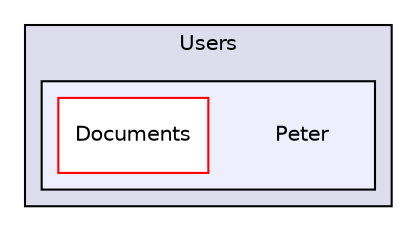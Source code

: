 digraph "C:/Users/Peter" {
  compound=true
  node [ fontsize="10", fontname="Helvetica"];
  edge [ labelfontsize="10", labelfontname="Helvetica"];
  subgraph clusterdir_d522931ffa1371640980b621734a4381 {
    graph [ bgcolor="#ddddee", pencolor="black", label="Users" fontname="Helvetica", fontsize="10", URL="dir_d522931ffa1371640980b621734a4381.html"]
  subgraph clusterdir_f612d1612b7915ece1413200e9d3a299 {
    graph [ bgcolor="#eeeeff", pencolor="black", label="" URL="dir_f612d1612b7915ece1413200e9d3a299.html"];
    dir_f612d1612b7915ece1413200e9d3a299 [shape=plaintext label="Peter"];
    dir_998ae08a057ec2f0e7b36da23343e438 [shape=box label="Documents" color="red" fillcolor="white" style="filled" URL="dir_998ae08a057ec2f0e7b36da23343e438.html"];
  }
  }
}
